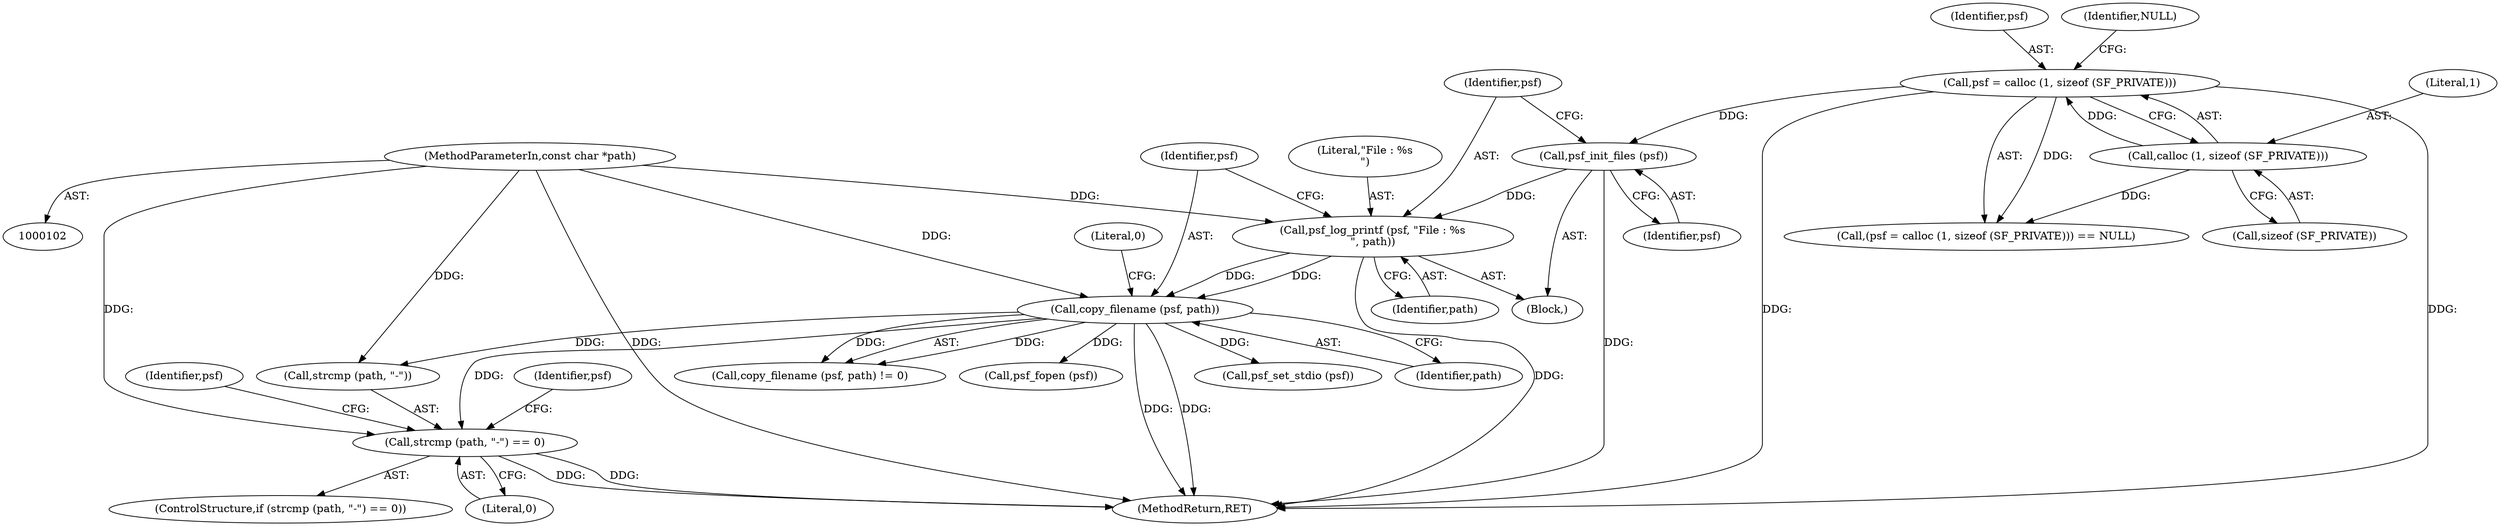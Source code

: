 digraph "0_libsndfile_708e996c87c5fae77b104ccfeb8f6db784c32074_19@API" {
"1000156" [label="(Call,strcmp (path, \"-\") == 0)"];
"1000136" [label="(Call,copy_filename (psf, path))"];
"1000130" [label="(Call,psf_log_printf (psf, \"File : %s\n\", path))"];
"1000128" [label="(Call,psf_init_files (psf))"];
"1000115" [label="(Call,psf = calloc (1, sizeof (SF_PRIVATE)))"];
"1000117" [label="(Call,calloc (1, sizeof (SF_PRIVATE)))"];
"1000103" [label="(MethodParameterIn,const char *path)"];
"1000139" [label="(Literal,0)"];
"1000128" [label="(Call,psf_init_files (psf))"];
"1000130" [label="(Call,psf_log_printf (psf, \"File : %s\n\", path))"];
"1000137" [label="(Identifier,psf)"];
"1000157" [label="(Call,strcmp (path, \"-\"))"];
"1000155" [label="(ControlStructure,if (strcmp (path, \"-\") == 0))"];
"1000117" [label="(Call,calloc (1, sizeof (SF_PRIVATE)))"];
"1000165" [label="(Call,psf_set_stdio (psf))"];
"1000156" [label="(Call,strcmp (path, \"-\") == 0)"];
"1000119" [label="(Call,sizeof (SF_PRIVATE))"];
"1000118" [label="(Literal,1)"];
"1000136" [label="(Call,copy_filename (psf, path))"];
"1000138" [label="(Identifier,path)"];
"1000135" [label="(Call,copy_filename (psf, path) != 0)"];
"1000160" [label="(Literal,0)"];
"1000129" [label="(Identifier,psf)"];
"1000178" [label="(MethodReturn,RET)"];
"1000133" [label="(Identifier,path)"];
"1000131" [label="(Identifier,psf)"];
"1000103" [label="(MethodParameterIn,const char *path)"];
"1000163" [label="(Identifier,psf)"];
"1000106" [label="(Block,)"];
"1000116" [label="(Identifier,psf)"];
"1000115" [label="(Call,psf = calloc (1, sizeof (SF_PRIVATE)))"];
"1000170" [label="(Identifier,psf)"];
"1000132" [label="(Literal,\"File : %s\n\")"];
"1000114" [label="(Call,(psf = calloc (1, sizeof (SF_PRIVATE))) == NULL)"];
"1000172" [label="(Call,psf_fopen (psf))"];
"1000121" [label="(Identifier,NULL)"];
"1000156" -> "1000155"  [label="AST: "];
"1000156" -> "1000160"  [label="CFG: "];
"1000157" -> "1000156"  [label="AST: "];
"1000160" -> "1000156"  [label="AST: "];
"1000163" -> "1000156"  [label="CFG: "];
"1000170" -> "1000156"  [label="CFG: "];
"1000156" -> "1000178"  [label="DDG: "];
"1000156" -> "1000178"  [label="DDG: "];
"1000136" -> "1000156"  [label="DDG: "];
"1000103" -> "1000156"  [label="DDG: "];
"1000136" -> "1000135"  [label="AST: "];
"1000136" -> "1000138"  [label="CFG: "];
"1000137" -> "1000136"  [label="AST: "];
"1000138" -> "1000136"  [label="AST: "];
"1000139" -> "1000136"  [label="CFG: "];
"1000136" -> "1000178"  [label="DDG: "];
"1000136" -> "1000178"  [label="DDG: "];
"1000136" -> "1000135"  [label="DDG: "];
"1000136" -> "1000135"  [label="DDG: "];
"1000130" -> "1000136"  [label="DDG: "];
"1000130" -> "1000136"  [label="DDG: "];
"1000103" -> "1000136"  [label="DDG: "];
"1000136" -> "1000157"  [label="DDG: "];
"1000136" -> "1000165"  [label="DDG: "];
"1000136" -> "1000172"  [label="DDG: "];
"1000130" -> "1000106"  [label="AST: "];
"1000130" -> "1000133"  [label="CFG: "];
"1000131" -> "1000130"  [label="AST: "];
"1000132" -> "1000130"  [label="AST: "];
"1000133" -> "1000130"  [label="AST: "];
"1000137" -> "1000130"  [label="CFG: "];
"1000130" -> "1000178"  [label="DDG: "];
"1000128" -> "1000130"  [label="DDG: "];
"1000103" -> "1000130"  [label="DDG: "];
"1000128" -> "1000106"  [label="AST: "];
"1000128" -> "1000129"  [label="CFG: "];
"1000129" -> "1000128"  [label="AST: "];
"1000131" -> "1000128"  [label="CFG: "];
"1000128" -> "1000178"  [label="DDG: "];
"1000115" -> "1000128"  [label="DDG: "];
"1000115" -> "1000114"  [label="AST: "];
"1000115" -> "1000117"  [label="CFG: "];
"1000116" -> "1000115"  [label="AST: "];
"1000117" -> "1000115"  [label="AST: "];
"1000121" -> "1000115"  [label="CFG: "];
"1000115" -> "1000178"  [label="DDG: "];
"1000115" -> "1000178"  [label="DDG: "];
"1000115" -> "1000114"  [label="DDG: "];
"1000117" -> "1000115"  [label="DDG: "];
"1000117" -> "1000119"  [label="CFG: "];
"1000118" -> "1000117"  [label="AST: "];
"1000119" -> "1000117"  [label="AST: "];
"1000117" -> "1000114"  [label="DDG: "];
"1000103" -> "1000102"  [label="AST: "];
"1000103" -> "1000178"  [label="DDG: "];
"1000103" -> "1000157"  [label="DDG: "];
}
